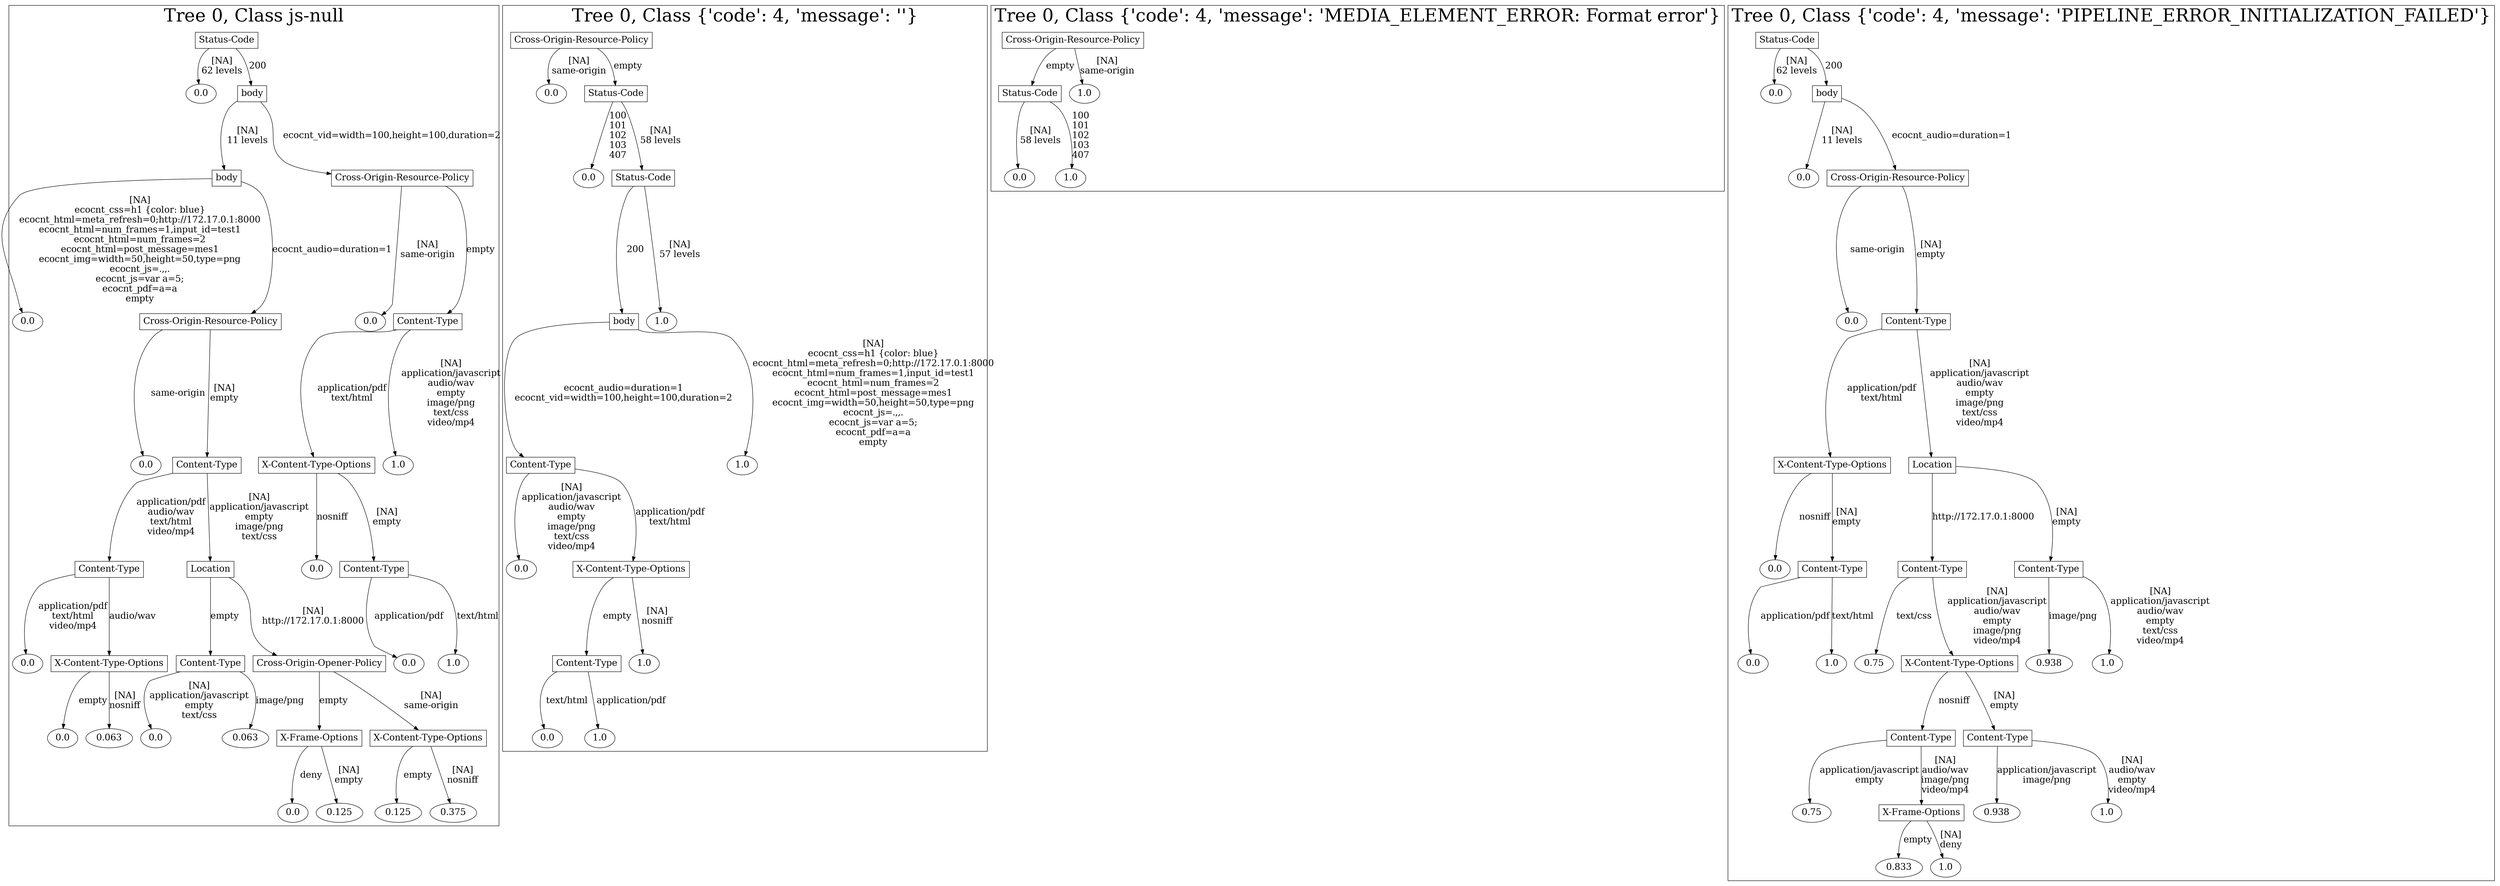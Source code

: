 /*
Generated by:
    http://https://github.com/h2oai/h2o-3/tree/master/h2o-genmodel/src/main/java/hex/genmodel/tools/PrintMojo.java
*/

/*
On a mac:

$ brew install graphviz
$ dot -Tpng file.gv -o file.png
$ open file.png
*/

digraph G {

subgraph cluster_0 {
/* Nodes */

/* Level 0 */
{
"SG_0_Node_0" [shape=box, fontsize=20, label="Status-Code"]
}

/* Level 1 */
{
"SG_0_Node_21" [fontsize=20, label="0.0"]
"SG_0_Node_1" [shape=box, fontsize=20, label="body"]
}

/* Level 2 */
{
"SG_0_Node_2" [shape=box, fontsize=20, label="body"]
"SG_0_Node_3" [shape=box, fontsize=20, label="Cross-Origin-Resource-Policy"]
}

/* Level 3 */
{
"SG_0_Node_22" [fontsize=20, label="0.0"]
"SG_0_Node_4" [shape=box, fontsize=20, label="Cross-Origin-Resource-Policy"]
"SG_0_Node_23" [fontsize=20, label="0.0"]
"SG_0_Node_5" [shape=box, fontsize=20, label="Content-Type"]
}

/* Level 4 */
{
"SG_0_Node_24" [fontsize=20, label="0.0"]
"SG_0_Node_6" [shape=box, fontsize=20, label="Content-Type"]
"SG_0_Node_7" [shape=box, fontsize=20, label="X-Content-Type-Options"]
"SG_0_Node_25" [fontsize=20, label="1.0"]
}

/* Level 5 */
{
"SG_0_Node_8" [shape=box, fontsize=20, label="Content-Type"]
"SG_0_Node_9" [shape=box, fontsize=20, label="Location"]
"SG_0_Node_26" [fontsize=20, label="0.0"]
"SG_0_Node_10" [shape=box, fontsize=20, label="Content-Type"]
}

/* Level 6 */
{
"SG_0_Node_27" [fontsize=20, label="0.0"]
"SG_0_Node_11" [shape=box, fontsize=20, label="X-Content-Type-Options"]
"SG_0_Node_12" [shape=box, fontsize=20, label="Content-Type"]
"SG_0_Node_13" [shape=box, fontsize=20, label="Cross-Origin-Opener-Policy"]
"SG_0_Node_28" [fontsize=20, label="0.0"]
"SG_0_Node_29" [fontsize=20, label="1.0"]
}

/* Level 7 */
{
"SG_0_Node_30" [fontsize=20, label="0.0"]
"SG_0_Node_31" [fontsize=20, label="0.063"]
"SG_0_Node_32" [fontsize=20, label="0.0"]
"SG_0_Node_33" [fontsize=20, label="0.063"]
"SG_0_Node_16" [shape=box, fontsize=20, label="X-Frame-Options"]
"SG_0_Node_17" [shape=box, fontsize=20, label="X-Content-Type-Options"]
}

/* Level 8 */
{
"SG_0_Node_34" [fontsize=20, label="0.0"]
"SG_0_Node_35" [fontsize=20, label="0.125"]
"SG_0_Node_36" [fontsize=20, label="0.125"]
"SG_0_Node_37" [fontsize=20, label="0.375"]
}

/* Edges */
"SG_0_Node_0" -> "SG_0_Node_21" [fontsize=20, label="[NA]
62 levels
"]
"SG_0_Node_0" -> "SG_0_Node_1" [fontsize=20, label="200
"]
"SG_0_Node_1" -> "SG_0_Node_2" [fontsize=20, label="[NA]
11 levels
"]
"SG_0_Node_1" -> "SG_0_Node_3" [fontsize=20, label="ecocnt_vid=width=100,height=100,duration=2
"]
"SG_0_Node_3" -> "SG_0_Node_23" [fontsize=20, label="[NA]
same-origin
"]
"SG_0_Node_3" -> "SG_0_Node_5" [fontsize=20, label="empty
"]
"SG_0_Node_5" -> "SG_0_Node_7" [fontsize=20, label="application/pdf
text/html
"]
"SG_0_Node_5" -> "SG_0_Node_25" [fontsize=20, label="[NA]
application/javascript
audio/wav
empty
image/png
text/css
video/mp4
"]
"SG_0_Node_7" -> "SG_0_Node_26" [fontsize=20, label="nosniff
"]
"SG_0_Node_7" -> "SG_0_Node_10" [fontsize=20, label="[NA]
empty
"]
"SG_0_Node_10" -> "SG_0_Node_28" [fontsize=20, label="application/pdf
"]
"SG_0_Node_10" -> "SG_0_Node_29" [fontsize=20, label="text/html
"]
"SG_0_Node_2" -> "SG_0_Node_22" [fontsize=20, label="[NA]
ecocnt_css=h1 {color: blue}
ecocnt_html=meta_refresh=0;http://172.17.0.1:8000
ecocnt_html=num_frames=1,input_id=test1
ecocnt_html=num_frames=2
ecocnt_html=post_message=mes1
ecocnt_img=width=50,height=50,type=png
ecocnt_js=.,,.
ecocnt_js=var a=5;
ecocnt_pdf=a=a
empty
"]
"SG_0_Node_2" -> "SG_0_Node_4" [fontsize=20, label="ecocnt_audio=duration=1
"]
"SG_0_Node_4" -> "SG_0_Node_24" [fontsize=20, label="same-origin
"]
"SG_0_Node_4" -> "SG_0_Node_6" [fontsize=20, label="[NA]
empty
"]
"SG_0_Node_6" -> "SG_0_Node_8" [fontsize=20, label="application/pdf
audio/wav
text/html
video/mp4
"]
"SG_0_Node_6" -> "SG_0_Node_9" [fontsize=20, label="[NA]
application/javascript
empty
image/png
text/css
"]
"SG_0_Node_9" -> "SG_0_Node_12" [fontsize=20, label="empty
"]
"SG_0_Node_9" -> "SG_0_Node_13" [fontsize=20, label="[NA]
http://172.17.0.1:8000
"]
"SG_0_Node_13" -> "SG_0_Node_16" [fontsize=20, label="empty
"]
"SG_0_Node_13" -> "SG_0_Node_17" [fontsize=20, label="[NA]
same-origin
"]
"SG_0_Node_17" -> "SG_0_Node_36" [fontsize=20, label="empty
"]
"SG_0_Node_17" -> "SG_0_Node_37" [fontsize=20, label="[NA]
nosniff
"]
"SG_0_Node_16" -> "SG_0_Node_34" [fontsize=20, label="deny
"]
"SG_0_Node_16" -> "SG_0_Node_35" [fontsize=20, label="[NA]
empty
"]
"SG_0_Node_12" -> "SG_0_Node_32" [fontsize=20, label="[NA]
application/javascript
empty
text/css
"]
"SG_0_Node_12" -> "SG_0_Node_33" [fontsize=20, label="image/png
"]
"SG_0_Node_8" -> "SG_0_Node_27" [fontsize=20, label="application/pdf
text/html
video/mp4
"]
"SG_0_Node_8" -> "SG_0_Node_11" [fontsize=20, label="audio/wav
"]
"SG_0_Node_11" -> "SG_0_Node_30" [fontsize=20, label="empty
"]
"SG_0_Node_11" -> "SG_0_Node_31" [fontsize=20, label="[NA]
nosniff
"]

fontsize=40
label="Tree 0, Class js-null"
}

subgraph cluster_1 {
/* Nodes */

/* Level 0 */
{
"SG_1_Node_0" [shape=box, fontsize=20, label="Cross-Origin-Resource-Policy"]
}

/* Level 1 */
{
"SG_1_Node_7" [fontsize=20, label="0.0"]
"SG_1_Node_1" [shape=box, fontsize=20, label="Status-Code"]
}

/* Level 2 */
{
"SG_1_Node_8" [fontsize=20, label="0.0"]
"SG_1_Node_2" [shape=box, fontsize=20, label="Status-Code"]
}

/* Level 3 */
{
"SG_1_Node_3" [shape=box, fontsize=20, label="body"]
"SG_1_Node_9" [fontsize=20, label="1.0"]
}

/* Level 4 */
{
"SG_1_Node_4" [shape=box, fontsize=20, label="Content-Type"]
"SG_1_Node_10" [fontsize=20, label="1.0"]
}

/* Level 5 */
{
"SG_1_Node_11" [fontsize=20, label="0.0"]
"SG_1_Node_5" [shape=box, fontsize=20, label="X-Content-Type-Options"]
}

/* Level 6 */
{
"SG_1_Node_6" [shape=box, fontsize=20, label="Content-Type"]
"SG_1_Node_12" [fontsize=20, label="1.0"]
}

/* Level 7 */
{
"SG_1_Node_13" [fontsize=20, label="0.0"]
"SG_1_Node_14" [fontsize=20, label="1.0"]
}

/* Edges */
"SG_1_Node_0" -> "SG_1_Node_7" [fontsize=20, label="[NA]
same-origin
"]
"SG_1_Node_0" -> "SG_1_Node_1" [fontsize=20, label="empty
"]
"SG_1_Node_1" -> "SG_1_Node_8" [fontsize=20, label="100
101
102
103
407
"]
"SG_1_Node_1" -> "SG_1_Node_2" [fontsize=20, label="[NA]
58 levels
"]
"SG_1_Node_2" -> "SG_1_Node_3" [fontsize=20, label="200
"]
"SG_1_Node_2" -> "SG_1_Node_9" [fontsize=20, label="[NA]
57 levels
"]
"SG_1_Node_3" -> "SG_1_Node_4" [fontsize=20, label="ecocnt_audio=duration=1
ecocnt_vid=width=100,height=100,duration=2
"]
"SG_1_Node_3" -> "SG_1_Node_10" [fontsize=20, label="[NA]
ecocnt_css=h1 {color: blue}
ecocnt_html=meta_refresh=0;http://172.17.0.1:8000
ecocnt_html=num_frames=1,input_id=test1
ecocnt_html=num_frames=2
ecocnt_html=post_message=mes1
ecocnt_img=width=50,height=50,type=png
ecocnt_js=.,,.
ecocnt_js=var a=5;
ecocnt_pdf=a=a
empty
"]
"SG_1_Node_4" -> "SG_1_Node_11" [fontsize=20, label="[NA]
application/javascript
audio/wav
empty
image/png
text/css
video/mp4
"]
"SG_1_Node_4" -> "SG_1_Node_5" [fontsize=20, label="application/pdf
text/html
"]
"SG_1_Node_5" -> "SG_1_Node_6" [fontsize=20, label="empty
"]
"SG_1_Node_5" -> "SG_1_Node_12" [fontsize=20, label="[NA]
nosniff
"]
"SG_1_Node_6" -> "SG_1_Node_13" [fontsize=20, label="text/html
"]
"SG_1_Node_6" -> "SG_1_Node_14" [fontsize=20, label="application/pdf
"]

fontsize=40
label="Tree 0, Class {'code': 4, 'message': ''}"
}

subgraph cluster_2 {
/* Nodes */

/* Level 0 */
{
"SG_2_Node_0" [shape=box, fontsize=20, label="Cross-Origin-Resource-Policy"]
}

/* Level 1 */
{
"SG_2_Node_1" [shape=box, fontsize=20, label="Status-Code"]
"SG_2_Node_2" [fontsize=20, label="1.0"]
}

/* Level 2 */
{
"SG_2_Node_3" [fontsize=20, label="0.0"]
"SG_2_Node_4" [fontsize=20, label="1.0"]
}

/* Edges */
"SG_2_Node_0" -> "SG_2_Node_1" [fontsize=20, label="empty
"]
"SG_2_Node_0" -> "SG_2_Node_2" [fontsize=20, label="[NA]
same-origin
"]
"SG_2_Node_1" -> "SG_2_Node_3" [fontsize=20, label="[NA]
58 levels
"]
"SG_2_Node_1" -> "SG_2_Node_4" [fontsize=20, label="100
101
102
103
407
"]

fontsize=40
label="Tree 0, Class {'code': 4, 'message': 'MEDIA_ELEMENT_ERROR: Format error'}"
}

subgraph cluster_3 {
/* Nodes */

/* Level 0 */
{
"SG_3_Node_0" [shape=box, fontsize=20, label="Status-Code"]
}

/* Level 1 */
{
"SG_3_Node_18" [fontsize=20, label="0.0"]
"SG_3_Node_1" [shape=box, fontsize=20, label="body"]
}

/* Level 2 */
{
"SG_3_Node_19" [fontsize=20, label="0.0"]
"SG_3_Node_2" [shape=box, fontsize=20, label="Cross-Origin-Resource-Policy"]
}

/* Level 3 */
{
"SG_3_Node_20" [fontsize=20, label="0.0"]
"SG_3_Node_3" [shape=box, fontsize=20, label="Content-Type"]
}

/* Level 4 */
{
"SG_3_Node_4" [shape=box, fontsize=20, label="X-Content-Type-Options"]
"SG_3_Node_5" [shape=box, fontsize=20, label="Location"]
}

/* Level 5 */
{
"SG_3_Node_21" [fontsize=20, label="0.0"]
"SG_3_Node_6" [shape=box, fontsize=20, label="Content-Type"]
"SG_3_Node_7" [shape=box, fontsize=20, label="Content-Type"]
"SG_3_Node_8" [shape=box, fontsize=20, label="Content-Type"]
}

/* Level 6 */
{
"SG_3_Node_22" [fontsize=20, label="0.0"]
"SG_3_Node_23" [fontsize=20, label="1.0"]
"SG_3_Node_24" [fontsize=20, label="0.75"]
"SG_3_Node_10" [shape=box, fontsize=20, label="X-Content-Type-Options"]
"SG_3_Node_25" [fontsize=20, label="0.938"]
"SG_3_Node_26" [fontsize=20, label="1.0"]
}

/* Level 7 */
{
"SG_3_Node_12" [shape=box, fontsize=20, label="Content-Type"]
"SG_3_Node_13" [shape=box, fontsize=20, label="Content-Type"]
}

/* Level 8 */
{
"SG_3_Node_27" [fontsize=20, label="0.75"]
"SG_3_Node_15" [shape=box, fontsize=20, label="X-Frame-Options"]
"SG_3_Node_28" [fontsize=20, label="0.938"]
"SG_3_Node_29" [fontsize=20, label="1.0"]
}

/* Level 9 */
{
"SG_3_Node_30" [fontsize=20, label="0.833"]
"SG_3_Node_31" [fontsize=20, label="1.0"]
}

/* Edges */
"SG_3_Node_0" -> "SG_3_Node_18" [fontsize=20, label="[NA]
62 levels
"]
"SG_3_Node_0" -> "SG_3_Node_1" [fontsize=20, label="200
"]
"SG_3_Node_1" -> "SG_3_Node_19" [fontsize=20, label="[NA]
11 levels
"]
"SG_3_Node_1" -> "SG_3_Node_2" [fontsize=20, label="ecocnt_audio=duration=1
"]
"SG_3_Node_2" -> "SG_3_Node_20" [fontsize=20, label="same-origin
"]
"SG_3_Node_2" -> "SG_3_Node_3" [fontsize=20, label="[NA]
empty
"]
"SG_3_Node_3" -> "SG_3_Node_4" [fontsize=20, label="application/pdf
text/html
"]
"SG_3_Node_3" -> "SG_3_Node_5" [fontsize=20, label="[NA]
application/javascript
audio/wav
empty
image/png
text/css
video/mp4
"]
"SG_3_Node_5" -> "SG_3_Node_7" [fontsize=20, label="http://172.17.0.1:8000
"]
"SG_3_Node_5" -> "SG_3_Node_8" [fontsize=20, label="[NA]
empty
"]
"SG_3_Node_8" -> "SG_3_Node_25" [fontsize=20, label="image/png
"]
"SG_3_Node_8" -> "SG_3_Node_26" [fontsize=20, label="[NA]
application/javascript
audio/wav
empty
text/css
video/mp4
"]
"SG_3_Node_7" -> "SG_3_Node_24" [fontsize=20, label="text/css
"]
"SG_3_Node_7" -> "SG_3_Node_10" [fontsize=20, label="[NA]
application/javascript
audio/wav
empty
image/png
video/mp4
"]
"SG_3_Node_10" -> "SG_3_Node_12" [fontsize=20, label="nosniff
"]
"SG_3_Node_10" -> "SG_3_Node_13" [fontsize=20, label="[NA]
empty
"]
"SG_3_Node_13" -> "SG_3_Node_28" [fontsize=20, label="application/javascript
image/png
"]
"SG_3_Node_13" -> "SG_3_Node_29" [fontsize=20, label="[NA]
audio/wav
empty
video/mp4
"]
"SG_3_Node_12" -> "SG_3_Node_27" [fontsize=20, label="application/javascript
empty
"]
"SG_3_Node_12" -> "SG_3_Node_15" [fontsize=20, label="[NA]
audio/wav
image/png
video/mp4
"]
"SG_3_Node_15" -> "SG_3_Node_30" [fontsize=20, label="empty
"]
"SG_3_Node_15" -> "SG_3_Node_31" [fontsize=20, label="[NA]
deny
"]
"SG_3_Node_4" -> "SG_3_Node_21" [fontsize=20, label="nosniff
"]
"SG_3_Node_4" -> "SG_3_Node_6" [fontsize=20, label="[NA]
empty
"]
"SG_3_Node_6" -> "SG_3_Node_22" [fontsize=20, label="application/pdf
"]
"SG_3_Node_6" -> "SG_3_Node_23" [fontsize=20, label="text/html
"]

fontsize=40
label="Tree 0, Class {'code': 4, 'message': 'PIPELINE_ERROR_INITIALIZATION_FAILED'}"
}

}

